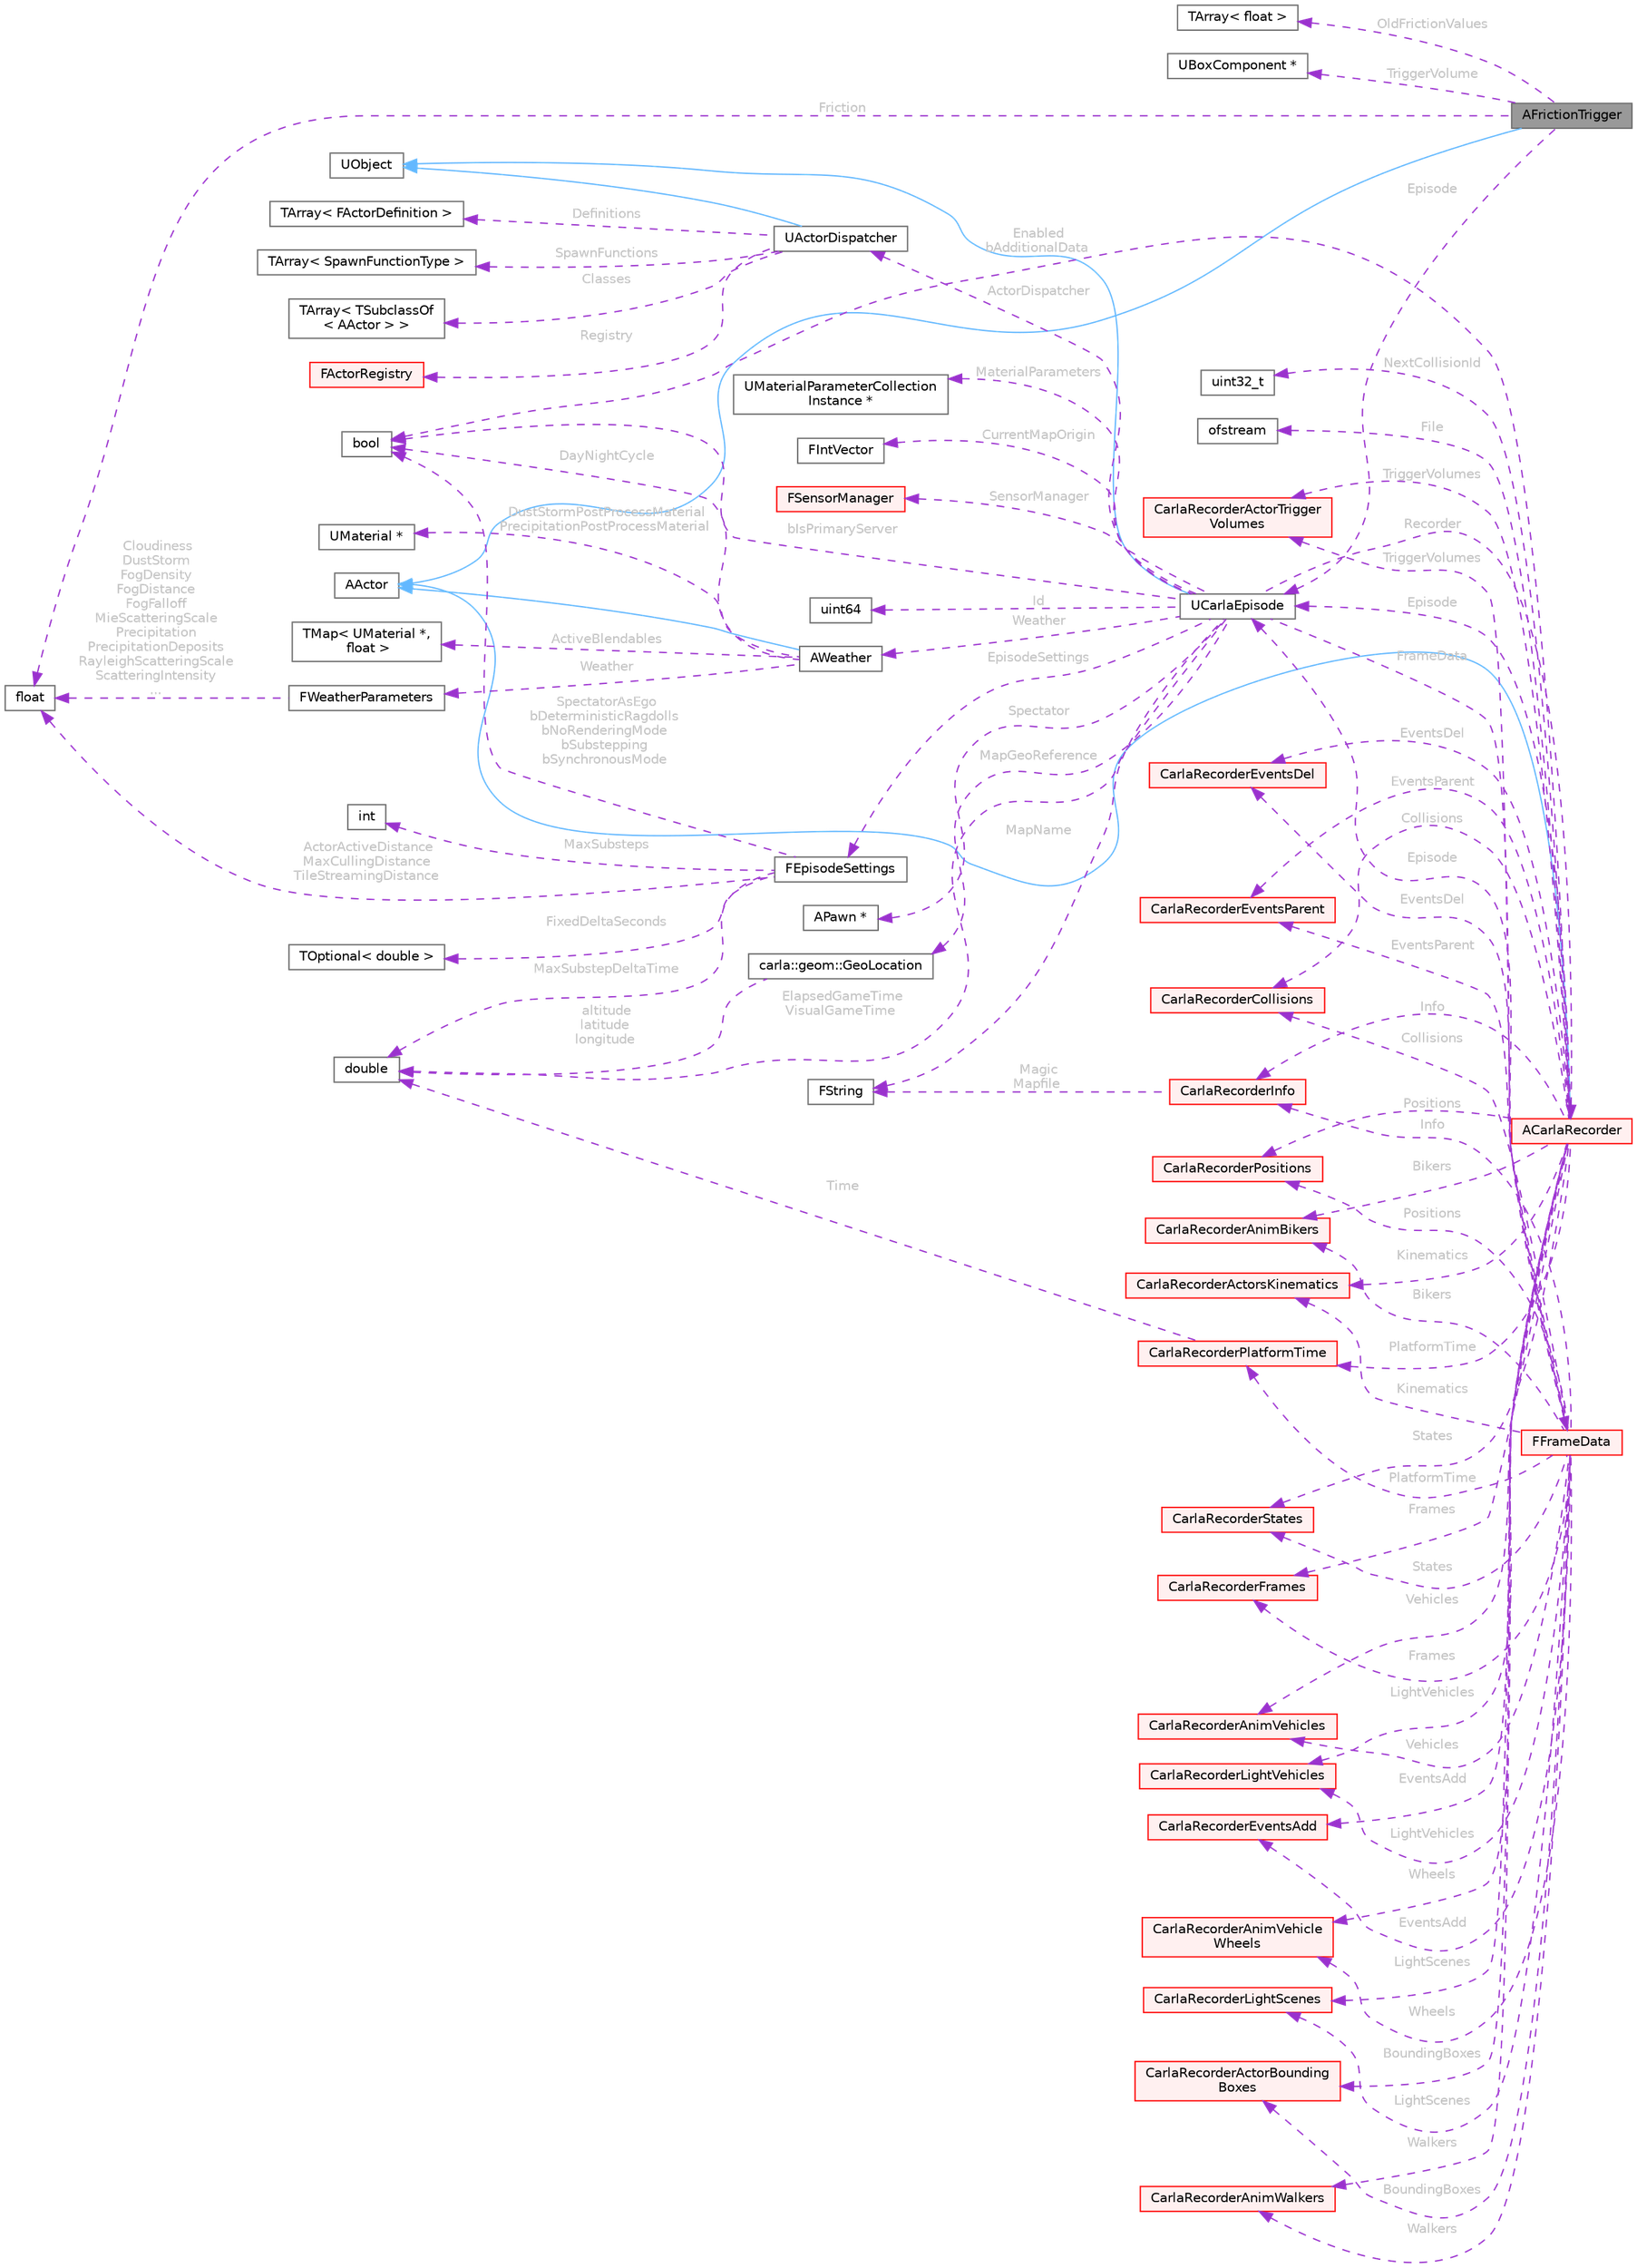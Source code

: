 digraph "AFrictionTrigger"
{
 // INTERACTIVE_SVG=YES
 // LATEX_PDF_SIZE
  bgcolor="transparent";
  edge [fontname=Helvetica,fontsize=10,labelfontname=Helvetica,labelfontsize=10];
  node [fontname=Helvetica,fontsize=10,shape=box,height=0.2,width=0.4];
  rankdir="LR";
  Node1 [id="Node000001",label="AFrictionTrigger",height=0.2,width=0.4,color="gray40", fillcolor="grey60", style="filled", fontcolor="black",tooltip=" "];
  Node2 -> Node1 [id="edge1_Node000001_Node000002",dir="back",color="steelblue1",style="solid",tooltip=" "];
  Node2 [id="Node000002",label="AActor",height=0.2,width=0.4,color="gray40", fillcolor="white", style="filled",URL="$d1/da4/classAActor.html",tooltip=" "];
  Node3 -> Node1 [id="edge2_Node000001_Node000003",dir="back",color="darkorchid3",style="dashed",tooltip=" ",label=" OldFrictionValues",fontcolor="grey" ];
  Node3 [id="Node000003",label="TArray\< float \>",height=0.2,width=0.4,color="gray40", fillcolor="white", style="filled",tooltip=" "];
  Node4 -> Node1 [id="edge3_Node000001_Node000004",dir="back",color="darkorchid3",style="dashed",tooltip=" ",label=" Friction",fontcolor="grey" ];
  Node4 [id="Node000004",label="float",height=0.2,width=0.4,color="gray40", fillcolor="white", style="filled",tooltip=" "];
  Node5 -> Node1 [id="edge4_Node000001_Node000005",dir="back",color="darkorchid3",style="dashed",tooltip=" ",label=" TriggerVolume",fontcolor="grey" ];
  Node5 [id="Node000005",label="UBoxComponent *",height=0.2,width=0.4,color="gray40", fillcolor="white", style="filled",tooltip=" "];
  Node6 -> Node1 [id="edge5_Node000001_Node000006",dir="back",color="darkorchid3",style="dashed",tooltip=" ",label=" Episode",fontcolor="grey" ];
  Node6 [id="Node000006",label="UCarlaEpisode",height=0.2,width=0.4,color="gray40", fillcolor="white", style="filled",URL="$dc/d84/classUCarlaEpisode.html",tooltip="A simulation episode."];
  Node7 -> Node6 [id="edge6_Node000006_Node000007",dir="back",color="steelblue1",style="solid",tooltip=" "];
  Node7 [id="Node000007",label="UObject",height=0.2,width=0.4,color="gray40", fillcolor="white", style="filled",URL="$df/def/classUObject.html",tooltip=" "];
  Node8 -> Node6 [id="edge7_Node000006_Node000008",dir="back",color="darkorchid3",style="dashed",tooltip=" ",label=" bIsPrimaryServer",fontcolor="grey" ];
  Node8 [id="Node000008",label="bool",height=0.2,width=0.4,color="gray40", fillcolor="white", style="filled",tooltip=" "];
  Node9 -> Node6 [id="edge8_Node000006_Node000009",dir="back",color="darkorchid3",style="dashed",tooltip=" ",label=" Id",fontcolor="grey" ];
  Node9 [id="Node000009",label="uint64",height=0.2,width=0.4,color="gray40", fillcolor="white", style="filled",tooltip=" "];
  Node10 -> Node6 [id="edge9_Node000006_Node000010",dir="back",color="darkorchid3",style="dashed",tooltip=" ",label=" ElapsedGameTime\nVisualGameTime",fontcolor="grey" ];
  Node10 [id="Node000010",label="double",height=0.2,width=0.4,color="gray40", fillcolor="white", style="filled",tooltip=" "];
  Node11 -> Node6 [id="edge10_Node000006_Node000011",dir="back",color="darkorchid3",style="dashed",tooltip=" ",label=" MapName",fontcolor="grey" ];
  Node11 [id="Node000011",label="FString",height=0.2,width=0.4,color="gray40", fillcolor="white", style="filled",tooltip=" "];
  Node12 -> Node6 [id="edge11_Node000006_Node000012",dir="back",color="darkorchid3",style="dashed",tooltip=" ",label=" EpisodeSettings",fontcolor="grey" ];
  Node12 [id="Node000012",label="FEpisodeSettings",height=0.2,width=0.4,color="gray40", fillcolor="white", style="filled",URL="$da/d6e/structFEpisodeSettings.html",tooltip=" "];
  Node8 -> Node12 [id="edge12_Node000012_Node000008",dir="back",color="darkorchid3",style="dashed",tooltip=" ",label=" SpectatorAsEgo\nbDeterministicRagdolls\nbNoRenderingMode\nbSubstepping\nbSynchronousMode",fontcolor="grey" ];
  Node13 -> Node12 [id="edge13_Node000012_Node000013",dir="back",color="darkorchid3",style="dashed",tooltip=" ",label=" FixedDeltaSeconds",fontcolor="grey" ];
  Node13 [id="Node000013",label="TOptional\< double \>",height=0.2,width=0.4,color="gray40", fillcolor="white", style="filled",tooltip=" "];
  Node10 -> Node12 [id="edge14_Node000012_Node000010",dir="back",color="darkorchid3",style="dashed",tooltip=" ",label=" MaxSubstepDeltaTime",fontcolor="grey" ];
  Node14 -> Node12 [id="edge15_Node000012_Node000014",dir="back",color="darkorchid3",style="dashed",tooltip=" ",label=" MaxSubsteps",fontcolor="grey" ];
  Node14 [id="Node000014",label="int",height=0.2,width=0.4,color="gray40", fillcolor="white", style="filled",tooltip=" "];
  Node4 -> Node12 [id="edge16_Node000012_Node000004",dir="back",color="darkorchid3",style="dashed",tooltip=" ",label=" ActorActiveDistance\nMaxCullingDistance\nTileStreamingDistance",fontcolor="grey" ];
  Node15 -> Node6 [id="edge17_Node000006_Node000015",dir="back",color="darkorchid3",style="dashed",tooltip=" ",label=" ActorDispatcher",fontcolor="grey" ];
  Node15 [id="Node000015",label="UActorDispatcher",height=0.2,width=0.4,color="gray40", fillcolor="white", style="filled",URL="$d7/d90/classUActorDispatcher.html",tooltip="Object in charge of binding ActorDefinitions to spawn functions, as well as keeping the registry of a..."];
  Node7 -> Node15 [id="edge18_Node000015_Node000007",dir="back",color="steelblue1",style="solid",tooltip=" "];
  Node16 -> Node15 [id="edge19_Node000015_Node000016",dir="back",color="darkorchid3",style="dashed",tooltip=" ",label=" Definitions",fontcolor="grey" ];
  Node16 [id="Node000016",label="TArray\< FActorDefinition \>",height=0.2,width=0.4,color="gray40", fillcolor="white", style="filled",tooltip=" "];
  Node17 -> Node15 [id="edge20_Node000015_Node000017",dir="back",color="darkorchid3",style="dashed",tooltip=" ",label=" SpawnFunctions",fontcolor="grey" ];
  Node17 [id="Node000017",label="TArray\< SpawnFunctionType \>",height=0.2,width=0.4,color="gray40", fillcolor="white", style="filled",tooltip=" "];
  Node18 -> Node15 [id="edge21_Node000015_Node000018",dir="back",color="darkorchid3",style="dashed",tooltip=" ",label=" Classes",fontcolor="grey" ];
  Node18 [id="Node000018",label="TArray\< TSubclassOf\l\< AActor \> \>",height=0.2,width=0.4,color="gray40", fillcolor="white", style="filled",tooltip=" "];
  Node19 -> Node15 [id="edge22_Node000015_Node000019",dir="back",color="darkorchid3",style="dashed",tooltip=" ",label=" Registry",fontcolor="grey" ];
  Node19 [id="Node000019",label="FActorRegistry",height=0.2,width=0.4,color="red", fillcolor="#FFF0F0", style="filled",URL="$df/db5/classFActorRegistry.html",tooltip="A registry of all the Carla actors."];
  Node24 -> Node6 [id="edge23_Node000006_Node000024",dir="back",color="darkorchid3",style="dashed",tooltip=" ",label=" Spectator",fontcolor="grey" ];
  Node24 [id="Node000024",label="APawn *",height=0.2,width=0.4,color="gray40", fillcolor="white", style="filled",tooltip=" "];
  Node25 -> Node6 [id="edge24_Node000006_Node000025",dir="back",color="darkorchid3",style="dashed",tooltip=" ",label=" Weather",fontcolor="grey" ];
  Node25 [id="Node000025",label="AWeather",height=0.2,width=0.4,color="gray40", fillcolor="white", style="filled",URL="$de/d75/classAWeather.html",tooltip=" "];
  Node2 -> Node25 [id="edge25_Node000025_Node000002",dir="back",color="steelblue1",style="solid",tooltip=" "];
  Node26 -> Node25 [id="edge26_Node000025_Node000026",dir="back",color="darkorchid3",style="dashed",tooltip=" ",label=" Weather",fontcolor="grey" ];
  Node26 [id="Node000026",label="FWeatherParameters",height=0.2,width=0.4,color="gray40", fillcolor="white", style="filled",URL="$dd/d9b/structFWeatherParameters.html",tooltip=" "];
  Node4 -> Node26 [id="edge27_Node000026_Node000004",dir="back",color="darkorchid3",style="dashed",tooltip=" ",label=" Cloudiness\nDustStorm\nFogDensity\nFogDistance\nFogFalloff\nMieScatteringScale\nPrecipitation\nPrecipitationDeposits\nRayleighScatteringScale\nScatteringIntensity\n...",fontcolor="grey" ];
  Node27 -> Node25 [id="edge28_Node000025_Node000027",dir="back",color="darkorchid3",style="dashed",tooltip=" ",label=" DustStormPostProcessMaterial\nPrecipitationPostProcessMaterial",fontcolor="grey" ];
  Node27 [id="Node000027",label="UMaterial *",height=0.2,width=0.4,color="gray40", fillcolor="white", style="filled",tooltip=" "];
  Node28 -> Node25 [id="edge29_Node000025_Node000028",dir="back",color="darkorchid3",style="dashed",tooltip=" ",label=" ActiveBlendables",fontcolor="grey" ];
  Node28 [id="Node000028",label="TMap\< UMaterial *,\l float \>",height=0.2,width=0.4,color="gray40", fillcolor="white", style="filled",tooltip=" "];
  Node8 -> Node25 [id="edge30_Node000025_Node000008",dir="back",color="darkorchid3",style="dashed",tooltip=" ",label=" DayNightCycle",fontcolor="grey" ];
  Node29 -> Node6 [id="edge31_Node000006_Node000029",dir="back",color="darkorchid3",style="dashed",tooltip=" ",label=" MaterialParameters",fontcolor="grey" ];
  Node29 [id="Node000029",label="UMaterialParameterCollection\lInstance *",height=0.2,width=0.4,color="gray40", fillcolor="white", style="filled",tooltip=" "];
  Node30 -> Node6 [id="edge32_Node000006_Node000030",dir="back",color="darkorchid3",style="dashed",tooltip=" ",label=" Recorder",fontcolor="grey" ];
  Node30 [id="Node000030",label="ACarlaRecorder",height=0.2,width=0.4,color="red", fillcolor="#FFF0F0", style="filled",URL="$dd/db9/classACarlaRecorder.html",tooltip="Recorder for the simulation"];
  Node2 -> Node30 [id="edge33_Node000030_Node000002",dir="back",color="steelblue1",style="solid",tooltip=" "];
  Node8 -> Node30 [id="edge34_Node000030_Node000008",dir="back",color="darkorchid3",style="dashed",tooltip=" ",label=" Enabled\nbAdditionalData",fontcolor="grey" ];
  Node31 -> Node30 [id="edge35_Node000030_Node000031",dir="back",color="darkorchid3",style="dashed",tooltip=" ",label=" NextCollisionId",fontcolor="grey" ];
  Node31 [id="Node000031",label="uint32_t",height=0.2,width=0.4,color="gray40", fillcolor="white", style="filled",tooltip=" "];
  Node32 -> Node30 [id="edge36_Node000030_Node000032",dir="back",color="darkorchid3",style="dashed",tooltip=" ",label=" File",fontcolor="grey" ];
  Node32 [id="Node000032",label="ofstream",height=0.2,width=0.4,color="gray40", fillcolor="white", style="filled",tooltip=" "];
  Node6 -> Node30 [id="edge37_Node000030_Node000006",dir="back",color="darkorchid3",style="dashed",tooltip=" ",label=" Episode",fontcolor="grey" ];
  Node33 -> Node30 [id="edge38_Node000030_Node000033",dir="back",color="darkorchid3",style="dashed",tooltip=" ",label=" Info",fontcolor="grey" ];
  Node33 [id="Node000033",label="CarlaRecorderInfo",height=0.2,width=0.4,color="red", fillcolor="#FFF0F0", style="filled",URL="$da/dab/structCarlaRecorderInfo.html",tooltip=" "];
  Node11 -> Node33 [id="edge39_Node000033_Node000011",dir="back",color="darkorchid3",style="dashed",tooltip=" ",label=" Magic\nMapfile",fontcolor="grey" ];
  Node36 -> Node30 [id="edge40_Node000030_Node000036",dir="back",color="darkorchid3",style="dashed",tooltip=" ",label=" Frames",fontcolor="grey" ];
  Node36 [id="Node000036",label="CarlaRecorderFrames",height=0.2,width=0.4,color="red", fillcolor="#FFF0F0", style="filled",URL="$d6/d4d/classCarlaRecorderFrames.html",tooltip=" "];
  Node40 -> Node30 [id="edge41_Node000030_Node000040",dir="back",color="darkorchid3",style="dashed",tooltip=" ",label=" EventsAdd",fontcolor="grey" ];
  Node40 [id="Node000040",label="CarlaRecorderEventsAdd",height=0.2,width=0.4,color="red", fillcolor="#FFF0F0", style="filled",URL="$dd/dd4/classCarlaRecorderEventsAdd.html",tooltip=" "];
  Node42 -> Node30 [id="edge42_Node000030_Node000042",dir="back",color="darkorchid3",style="dashed",tooltip=" ",label=" EventsDel",fontcolor="grey" ];
  Node42 [id="Node000042",label="CarlaRecorderEventsDel",height=0.2,width=0.4,color="red", fillcolor="#FFF0F0", style="filled",URL="$dd/d8e/classCarlaRecorderEventsDel.html",tooltip=" "];
  Node44 -> Node30 [id="edge43_Node000030_Node000044",dir="back",color="darkorchid3",style="dashed",tooltip=" ",label=" EventsParent",fontcolor="grey" ];
  Node44 [id="Node000044",label="CarlaRecorderEventsParent",height=0.2,width=0.4,color="red", fillcolor="#FFF0F0", style="filled",URL="$dd/d35/classCarlaRecorderEventsParent.html",tooltip=" "];
  Node46 -> Node30 [id="edge44_Node000030_Node000046",dir="back",color="darkorchid3",style="dashed",tooltip=" ",label=" Collisions",fontcolor="grey" ];
  Node46 [id="Node000046",label="CarlaRecorderCollisions",height=0.2,width=0.4,color="red", fillcolor="#FFF0F0", style="filled",URL="$da/d6e/classCarlaRecorderCollisions.html",tooltip=" "];
  Node48 -> Node30 [id="edge45_Node000030_Node000048",dir="back",color="darkorchid3",style="dashed",tooltip=" ",label=" Positions",fontcolor="grey" ];
  Node48 [id="Node000048",label="CarlaRecorderPositions",height=0.2,width=0.4,color="red", fillcolor="#FFF0F0", style="filled",URL="$da/df1/classCarlaRecorderPositions.html",tooltip=" "];
  Node50 -> Node30 [id="edge46_Node000030_Node000050",dir="back",color="darkorchid3",style="dashed",tooltip=" ",label=" States",fontcolor="grey" ];
  Node50 [id="Node000050",label="CarlaRecorderStates",height=0.2,width=0.4,color="red", fillcolor="#FFF0F0", style="filled",URL="$d2/da3/classCarlaRecorderStates.html",tooltip=" "];
  Node52 -> Node30 [id="edge47_Node000030_Node000052",dir="back",color="darkorchid3",style="dashed",tooltip=" ",label=" Vehicles",fontcolor="grey" ];
  Node52 [id="Node000052",label="CarlaRecorderAnimVehicles",height=0.2,width=0.4,color="red", fillcolor="#FFF0F0", style="filled",URL="$da/dd4/classCarlaRecorderAnimVehicles.html",tooltip=" "];
  Node54 -> Node30 [id="edge48_Node000030_Node000054",dir="back",color="darkorchid3",style="dashed",tooltip=" ",label=" Wheels",fontcolor="grey" ];
  Node54 [id="Node000054",label="CarlaRecorderAnimVehicle\lWheels",height=0.2,width=0.4,color="red", fillcolor="#FFF0F0", style="filled",URL="$d6/dd8/classCarlaRecorderAnimVehicleWheels.html",tooltip=" "];
  Node56 -> Node30 [id="edge49_Node000030_Node000056",dir="back",color="darkorchid3",style="dashed",tooltip=" ",label=" Walkers",fontcolor="grey" ];
  Node56 [id="Node000056",label="CarlaRecorderAnimWalkers",height=0.2,width=0.4,color="red", fillcolor="#FFF0F0", style="filled",URL="$de/d09/classCarlaRecorderAnimWalkers.html",tooltip=" "];
  Node58 -> Node30 [id="edge50_Node000030_Node000058",dir="back",color="darkorchid3",style="dashed",tooltip=" ",label=" Bikers",fontcolor="grey" ];
  Node58 [id="Node000058",label="CarlaRecorderAnimBikers",height=0.2,width=0.4,color="red", fillcolor="#FFF0F0", style="filled",URL="$da/d46/classCarlaRecorderAnimBikers.html",tooltip=" "];
  Node60 -> Node30 [id="edge51_Node000030_Node000060",dir="back",color="darkorchid3",style="dashed",tooltip=" ",label=" LightVehicles",fontcolor="grey" ];
  Node60 [id="Node000060",label="CarlaRecorderLightVehicles",height=0.2,width=0.4,color="red", fillcolor="#FFF0F0", style="filled",URL="$df/d7b/structCarlaRecorderLightVehicles.html",tooltip=" "];
  Node62 -> Node30 [id="edge52_Node000030_Node000062",dir="back",color="darkorchid3",style="dashed",tooltip=" ",label=" LightScenes",fontcolor="grey" ];
  Node62 [id="Node000062",label="CarlaRecorderLightScenes",height=0.2,width=0.4,color="red", fillcolor="#FFF0F0", style="filled",URL="$d0/d93/structCarlaRecorderLightScenes.html",tooltip=" "];
  Node64 -> Node30 [id="edge53_Node000030_Node000064",dir="back",color="darkorchid3",style="dashed",tooltip=" ",label=" Kinematics",fontcolor="grey" ];
  Node64 [id="Node000064",label="CarlaRecorderActorsKinematics",height=0.2,width=0.4,color="red", fillcolor="#FFF0F0", style="filled",URL="$dc/ded/classCarlaRecorderActorsKinematics.html",tooltip=" "];
  Node66 -> Node30 [id="edge54_Node000030_Node000066",dir="back",color="darkorchid3",style="dashed",tooltip=" ",label=" BoundingBoxes",fontcolor="grey" ];
  Node66 [id="Node000066",label="CarlaRecorderActorBounding\lBoxes",height=0.2,width=0.4,color="red", fillcolor="#FFF0F0", style="filled",URL="$d1/d74/classCarlaRecorderActorBoundingBoxes.html",tooltip=" "];
  Node68 -> Node30 [id="edge55_Node000030_Node000068",dir="back",color="darkorchid3",style="dashed",tooltip=" ",label=" TriggerVolumes",fontcolor="grey" ];
  Node68 [id="Node000068",label="CarlaRecorderActorTrigger\lVolumes",height=0.2,width=0.4,color="red", fillcolor="#FFF0F0", style="filled",URL="$d8/d4c/classCarlaRecorderActorTriggerVolumes.html",tooltip=" "];
  Node69 -> Node30 [id="edge56_Node000030_Node000069",dir="back",color="darkorchid3",style="dashed",tooltip=" ",label=" PlatformTime",fontcolor="grey" ];
  Node69 [id="Node000069",label="CarlaRecorderPlatformTime",height=0.2,width=0.4,color="red", fillcolor="#FFF0F0", style="filled",URL="$d2/de4/structCarlaRecorderPlatformTime.html",tooltip=" "];
  Node10 -> Node69 [id="edge57_Node000069_Node000010",dir="back",color="darkorchid3",style="dashed",tooltip=" ",label=" Time",fontcolor="grey" ];
  Node120 -> Node6 [id="edge58_Node000006_Node000120",dir="back",color="darkorchid3",style="dashed",tooltip=" ",label=" MapGeoReference",fontcolor="grey" ];
  Node120 [id="Node000120",label="carla::geom::GeoLocation",height=0.2,width=0.4,color="gray40", fillcolor="white", style="filled",URL="$d3/df4/classcarla_1_1geom_1_1GeoLocation.html",tooltip=" "];
  Node10 -> Node120 [id="edge59_Node000120_Node000010",dir="back",color="darkorchid3",style="dashed",tooltip=" ",label=" altitude\nlatitude\nlongitude",fontcolor="grey" ];
  Node121 -> Node6 [id="edge60_Node000006_Node000121",dir="back",color="darkorchid3",style="dashed",tooltip=" ",label=" CurrentMapOrigin",fontcolor="grey" ];
  Node121 [id="Node000121",label="FIntVector",height=0.2,width=0.4,color="gray40", fillcolor="white", style="filled",tooltip=" "];
  Node122 -> Node6 [id="edge61_Node000006_Node000122",dir="back",color="darkorchid3",style="dashed",tooltip=" ",label=" FrameData",fontcolor="grey" ];
  Node122 [id="Node000122",label="FFrameData",height=0.2,width=0.4,color="red", fillcolor="#FFF0F0", style="filled",URL="$de/db4/classFFrameData.html",tooltip=" "];
  Node33 -> Node122 [id="edge62_Node000122_Node000033",dir="back",color="darkorchid3",style="dashed",tooltip=" ",label=" Info",fontcolor="grey" ];
  Node36 -> Node122 [id="edge63_Node000122_Node000036",dir="back",color="darkorchid3",style="dashed",tooltip=" ",label=" Frames",fontcolor="grey" ];
  Node40 -> Node122 [id="edge64_Node000122_Node000040",dir="back",color="darkorchid3",style="dashed",tooltip=" ",label=" EventsAdd",fontcolor="grey" ];
  Node42 -> Node122 [id="edge65_Node000122_Node000042",dir="back",color="darkorchid3",style="dashed",tooltip=" ",label=" EventsDel",fontcolor="grey" ];
  Node44 -> Node122 [id="edge66_Node000122_Node000044",dir="back",color="darkorchid3",style="dashed",tooltip=" ",label=" EventsParent",fontcolor="grey" ];
  Node46 -> Node122 [id="edge67_Node000122_Node000046",dir="back",color="darkorchid3",style="dashed",tooltip=" ",label=" Collisions",fontcolor="grey" ];
  Node48 -> Node122 [id="edge68_Node000122_Node000048",dir="back",color="darkorchid3",style="dashed",tooltip=" ",label=" Positions",fontcolor="grey" ];
  Node50 -> Node122 [id="edge69_Node000122_Node000050",dir="back",color="darkorchid3",style="dashed",tooltip=" ",label=" States",fontcolor="grey" ];
  Node52 -> Node122 [id="edge70_Node000122_Node000052",dir="back",color="darkorchid3",style="dashed",tooltip=" ",label=" Vehicles",fontcolor="grey" ];
  Node54 -> Node122 [id="edge71_Node000122_Node000054",dir="back",color="darkorchid3",style="dashed",tooltip=" ",label=" Wheels",fontcolor="grey" ];
  Node56 -> Node122 [id="edge72_Node000122_Node000056",dir="back",color="darkorchid3",style="dashed",tooltip=" ",label=" Walkers",fontcolor="grey" ];
  Node58 -> Node122 [id="edge73_Node000122_Node000058",dir="back",color="darkorchid3",style="dashed",tooltip=" ",label=" Bikers",fontcolor="grey" ];
  Node60 -> Node122 [id="edge74_Node000122_Node000060",dir="back",color="darkorchid3",style="dashed",tooltip=" ",label=" LightVehicles",fontcolor="grey" ];
  Node62 -> Node122 [id="edge75_Node000122_Node000062",dir="back",color="darkorchid3",style="dashed",tooltip=" ",label=" LightScenes",fontcolor="grey" ];
  Node64 -> Node122 [id="edge76_Node000122_Node000064",dir="back",color="darkorchid3",style="dashed",tooltip=" ",label=" Kinematics",fontcolor="grey" ];
  Node66 -> Node122 [id="edge77_Node000122_Node000066",dir="back",color="darkorchid3",style="dashed",tooltip=" ",label=" BoundingBoxes",fontcolor="grey" ];
  Node68 -> Node122 [id="edge78_Node000122_Node000068",dir="back",color="darkorchid3",style="dashed",tooltip=" ",label=" TriggerVolumes",fontcolor="grey" ];
  Node69 -> Node122 [id="edge79_Node000122_Node000069",dir="back",color="darkorchid3",style="dashed",tooltip=" ",label=" PlatformTime",fontcolor="grey" ];
  Node6 -> Node122 [id="edge80_Node000122_Node000006",dir="back",color="darkorchid3",style="dashed",tooltip=" ",label=" Episode",fontcolor="grey" ];
  Node124 -> Node6 [id="edge81_Node000006_Node000124",dir="back",color="darkorchid3",style="dashed",tooltip=" ",label=" SensorManager",fontcolor="grey" ];
  Node124 [id="Node000124",label="FSensorManager",height=0.2,width=0.4,color="red", fillcolor="#FFF0F0", style="filled",URL="$d1/de4/classFSensorManager.html",tooltip=" "];
}
